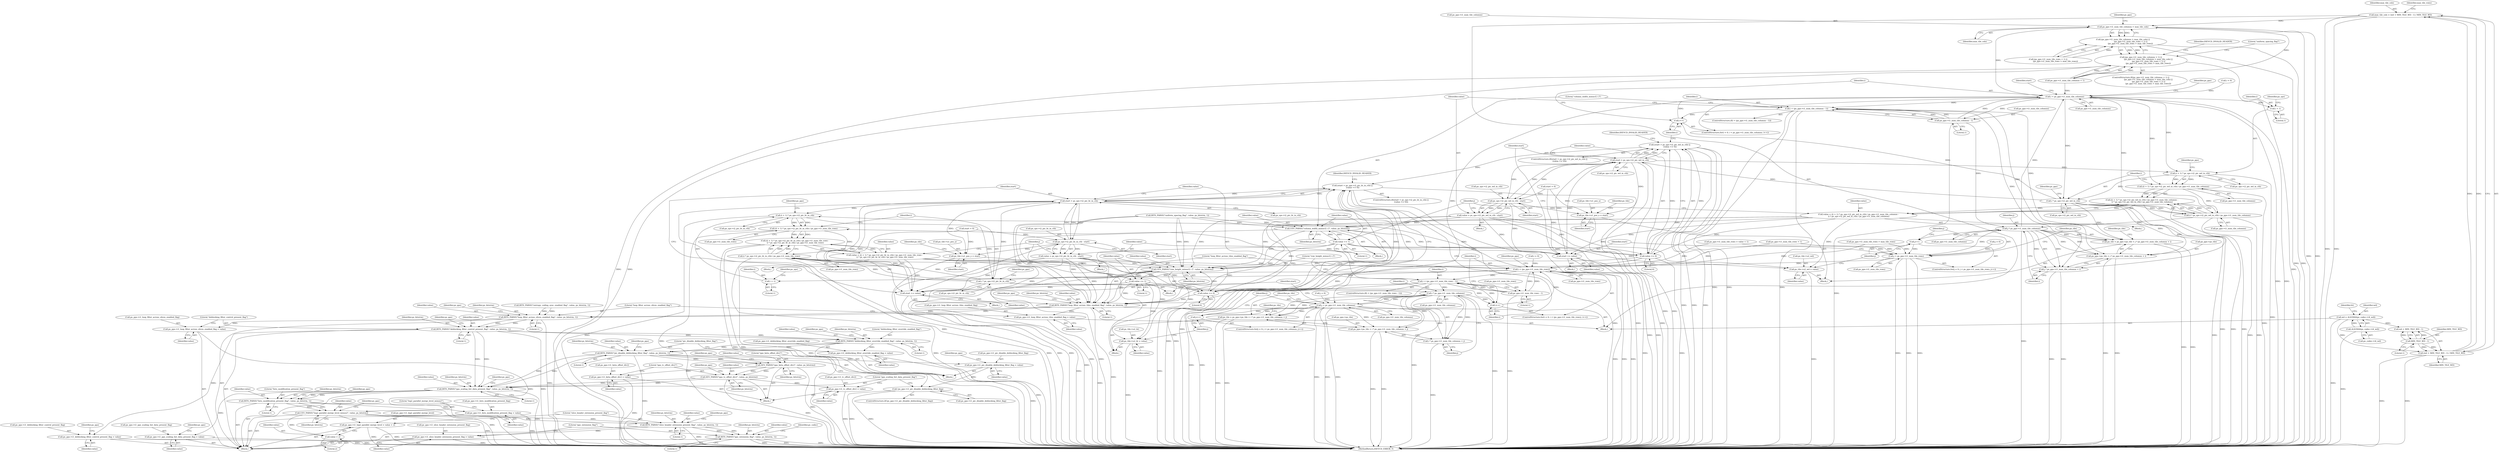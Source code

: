 digraph "0_Android_ebaa71da6362c497310377df509651974401d258@integer" {
"1000469" [label="(Call,max_tile_cols = (wd + MIN_TILE_WD - 1) / MIN_TILE_WD)"];
"1000471" [label="(Call,(wd + MIN_TILE_WD - 1) / MIN_TILE_WD)"];
"1000455" [label="(Call,wd = ALIGN64(ps_codec->i4_wd))"];
"1000457" [label="(Call,ALIGN64(ps_codec->i4_wd))"];
"1000474" [label="(Call,MIN_TILE_WD - 1)"];
"1000518" [label="(Call,ps_pps->i1_num_tile_columns > max_tile_cols)"];
"1000517" [label="(Call,(ps_pps->i1_num_tile_columns > max_tile_cols) ||\n                         (ps_pps->i1_num_tile_rows < 1) ||\n                        (ps_pps->i1_num_tile_rows > max_tile_rows))"];
"1000511" [label="(Call,(ps_pps->i1_num_tile_columns < 1) ||\n                        (ps_pps->i1_num_tile_columns > max_tile_cols) ||\n                         (ps_pps->i1_num_tile_rows < 1) ||\n                        (ps_pps->i1_num_tile_rows > max_tile_rows))"];
"1000557" [label="(Call,i < ps_pps->i1_num_tile_columns)"];
"1000573" [label="(Call,i < (ps_pps->i1_num_tile_columns - 1))"];
"1000562" [label="(Call,i++)"];
"1000634" [label="(Call,ps_tile = ps_pps->ps_tile + j * ps_pps->i1_num_tile_columns + i)"];
"1000636" [label="(Call,ps_pps->ps_tile + j * ps_pps->i1_num_tile_columns + i)"];
"1000640" [label="(Call,j * ps_pps->i1_num_tile_columns + i)"];
"1000575" [label="(Call,ps_pps->i1_num_tile_columns - 1)"];
"1000641" [label="(Call,j * ps_pps->i1_num_tile_columns)"];
"1000631" [label="(Call,j++)"];
"1000626" [label="(Call,j < ps_pps->i1_num_tile_rows)"];
"1000679" [label="(Call,i < (ps_pps->i1_num_tile_rows))"];
"1000695" [label="(Call,i < (ps_pps->i1_num_tile_rows - 1))"];
"1000684" [label="(Call,i++)"];
"1000763" [label="(Call,i * ps_pps->i1_num_tile_columns)"];
"1000748" [label="(Call,j < ps_pps->i1_num_tile_columns)"];
"1000753" [label="(Call,j++)"];
"1000756" [label="(Call,ps_tile = ps_pps->ps_tile + i * ps_pps->i1_num_tile_columns + j)"];
"1000758" [label="(Call,ps_pps->ps_tile + i * ps_pps->i1_num_tile_columns + j)"];
"1000762" [label="(Call,i * ps_pps->i1_num_tile_columns + j)"];
"1000697" [label="(Call,ps_pps->i1_num_tile_rows - 1)"];
"1000725" [label="(Call,(i + 1) * ps_sps->i2_pic_ht_in_ctb)"];
"1000724" [label="(Call,((i + 1) * ps_sps->i2_pic_ht_in_ctb) / ps_pps->i1_num_tile_rows)"];
"1000723" [label="(Call,((i + 1) * ps_sps->i2_pic_ht_in_ctb) / ps_pps->i1_num_tile_rows -\n (i * ps_sps->i2_pic_ht_in_ctb) / ps_pps->i1_num_tile_rows)"];
"1000721" [label="(Call,value = ((i + 1) * ps_sps->i2_pic_ht_in_ctb) / ps_pps->i1_num_tile_rows -\n (i * ps_sps->i2_pic_ht_in_ctb) / ps_pps->i1_num_tile_rows)"];
"1000703" [label="(Call,UEV_PARSE(\"row_height_minus1[ i ]\", value, ps_bitstrm))"];
"1000707" [label="(Call,value += 1)"];
"1000774" [label="(Call,ps_tile->u2_ht = value)"];
"1000779" [label="(Call,start += value)"];
"1000784" [label="(Call,start > ps_sps->i2_pic_ht_in_ctb)"];
"1000714" [label="(Call,ps_sps->i2_pic_ht_in_ctb - start)"];
"1000712" [label="(Call,value = ps_sps->i2_pic_ht_in_ctb - start)"];
"1000789" [label="(Call,value <= 0)"];
"1000783" [label="(Call,(start > ps_sps->i2_pic_ht_in_ctb) ||\n (value <= 0))"];
"1000794" [label="(Call,BITS_PARSE(\"loop_filter_across_tiles_enabled_flag\", value, ps_bitstrm, 1))"];
"1000799" [label="(Call,ps_pps->i1_loop_filter_across_tiles_enabled_flag = value)"];
"1000853" [label="(Call,BITS_PARSE(\"loop_filter_across_slices_enabled_flag\", value, ps_bitstrm, 1))"];
"1000858" [label="(Call,ps_pps->i1_loop_filter_across_slices_enabled_flag = value)"];
"1000863" [label="(Call,BITS_PARSE(\"deblocking_filter_control_present_flag\", value, ps_bitstrm, 1))"];
"1000868" [label="(Call,ps_pps->i1_deblocking_filter_control_present_flag = value)"];
"1000898" [label="(Call,BITS_PARSE(\"deblocking_filter_override_enabled_flag\", value, ps_bitstrm, 1))"];
"1000903" [label="(Call,ps_pps->i1_deblocking_filter_override_enabled_flag = value)"];
"1000908" [label="(Call,BITS_PARSE(\"pic_disable_deblocking_filter_flag\", value, ps_bitstrm, 1))"];
"1000913" [label="(Call,ps_pps->i1_pic_disable_deblocking_filter_flag = value)"];
"1000919" [label="(Call,!ps_pps->i1_pic_disable_deblocking_filter_flag)"];
"1000924" [label="(Call,SEV_PARSE(\"pps_beta_offset_div2\", value, ps_bitstrm))"];
"1000928" [label="(Call,ps_pps->i1_beta_offset_div2 = value)"];
"1000933" [label="(Call,SEV_PARSE(\"pps_tc_offset_div2\", value, ps_bitstrm))"];
"1000937" [label="(Call,ps_pps->i1_tc_offset_div2 = value)"];
"1000942" [label="(Call,BITS_PARSE(\"pps_scaling_list_data_present_flag\", value, ps_bitstrm, 1))"];
"1000947" [label="(Call,ps_pps->i1_pps_scaling_list_data_present_flag = value)"];
"1000966" [label="(Call,BITS_PARSE(\"lists_modification_present_flag\", value, ps_bitstrm, 1))"];
"1000971" [label="(Call,ps_pps->i1_lists_modification_present_flag = value)"];
"1000976" [label="(Call,UEV_PARSE(\"log2_parallel_merge_level_minus2\", value, ps_bitstrm))"];
"1000980" [label="(Call,ps_pps->i1_log2_parallel_merge_level = value + 2)"];
"1000984" [label="(Call,value + 2)"];
"1000987" [label="(Call,BITS_PARSE(\"slice_header_extension_present_flag\", value, ps_bitstrm, 1))"];
"1000992" [label="(Call,ps_pps->i1_slice_header_extension_present_flag = value)"];
"1000997" [label="(Call,BITS_PARSE(\"pps_extension_flag\", value, ps_bitstrm, 1))"];
"1000769" [label="(Call,ps_tile->u1_pos_y = start)"];
"1000735" [label="(Call,(i * ps_sps->i2_pic_ht_in_ctb) / ps_pps->i1_num_tile_rows)"];
"1000736" [label="(Call,i * ps_sps->i2_pic_ht_in_ctb)"];
"1000726" [label="(Call,i + 1)"];
"1000603" [label="(Call,(i + 1) * ps_sps->i2_pic_wd_in_ctb)"];
"1000602" [label="(Call,((i + 1) * ps_sps->i2_pic_wd_in_ctb) / ps_pps->i1_num_tile_columns)"];
"1000601" [label="(Call,((i + 1) * ps_sps->i2_pic_wd_in_ctb) / ps_pps->i1_num_tile_columns -\n (i * ps_sps->i2_pic_wd_in_ctb) / ps_pps->i1_num_tile_columns)"];
"1000599" [label="(Call,value = ((i + 1) * ps_sps->i2_pic_wd_in_ctb) / ps_pps->i1_num_tile_columns -\n (i * ps_sps->i2_pic_wd_in_ctb) / ps_pps->i1_num_tile_columns)"];
"1000581" [label="(Call,UEV_PARSE(\"column_width_minus1[ i ]\", value, ps_bitstrm))"];
"1000585" [label="(Call,value += 1)"];
"1000652" [label="(Call,ps_tile->u2_wd = value)"];
"1000657" [label="(Call,start += value)"];
"1000662" [label="(Call,start > ps_sps->i2_pic_wd_in_ctb)"];
"1000592" [label="(Call,ps_sps->i2_pic_wd_in_ctb - start)"];
"1000590" [label="(Call,value = ps_sps->i2_pic_wd_in_ctb - start)"];
"1000667" [label="(Call,value <= 0)"];
"1000661" [label="(Call,(start > ps_sps->i2_pic_wd_in_ctb) ||\n (value <= 0))"];
"1000647" [label="(Call,ps_tile->u1_pos_x = start)"];
"1000613" [label="(Call,(i * ps_sps->i2_pic_wd_in_ctb) / ps_pps->i1_num_tile_columns)"];
"1000614" [label="(Call,i * ps_sps->i2_pic_wd_in_ctb)"];
"1000604" [label="(Call,i + 1)"];
"1000679" [label="(Call,i < (ps_pps->i1_num_tile_rows))"];
"1000576" [label="(Call,ps_pps->i1_num_tile_columns)"];
"1000784" [label="(Call,start > ps_sps->i2_pic_ht_in_ctb)"];
"1000868" [label="(Call,ps_pps->i1_deblocking_filter_control_present_flag = value)"];
"1000652" [label="(Call,ps_tile->u2_wd = value)"];
"1000660" [label="(ControlStructure,if((start > ps_sps->i2_pic_wd_in_ctb) ||\n (value <= 0)))"];
"1000706" [label="(Identifier,ps_bitstrm)"];
"1000898" [label="(Call,BITS_PARSE(\"deblocking_filter_override_enabled_flag\", value, ps_bitstrm, 1))"];
"1000786" [label="(Call,ps_sps->i2_pic_ht_in_ctb)"];
"1000927" [label="(Identifier,ps_bitstrm)"];
"1000598" [label="(Block,)"];
"1000604" [label="(Call,i + 1)"];
"1000614" [label="(Call,i * ps_sps->i2_pic_wd_in_ctb)"];
"1000946" [label="(Literal,1)"];
"1000727" [label="(Identifier,i)"];
"1000746" [label="(Identifier,j)"];
"1000673" [label="(Identifier,start)"];
"1000991" [label="(Literal,1)"];
"1000640" [label="(Call,j * ps_pps->i1_num_tile_columns + i)"];
"1000569" [label="(Identifier,ps_pps)"];
"1000912" [label="(Literal,1)"];
"1000764" [label="(Identifier,i)"];
"1000714" [label="(Call,ps_sps->i2_pic_ht_in_ctb - start)"];
"1000994" [label="(Identifier,ps_pps)"];
"1000860" [label="(Identifier,ps_pps)"];
"1000668" [label="(Identifier,value)"];
"1000756" [label="(Call,ps_tile = ps_pps->ps_tile + i * ps_pps->i1_num_tile_columns + j)"];
"1000984" [label="(Call,value + 2)"];
"1000708" [label="(Identifier,value)"];
"1000980" [label="(Call,ps_pps->i1_log2_parallel_merge_level = value + 2)"];
"1000599" [label="(Call,value = ((i + 1) * ps_sps->i2_pic_wd_in_ctb) / ps_pps->i1_num_tile_columns -\n (i * ps_sps->i2_pic_wd_in_ctb) / ps_pps->i1_num_tile_columns)"];
"1000662" [label="(Call,start > ps_sps->i2_pic_wd_in_ctb)"];
"1000769" [label="(Call,ps_tile->u1_pos_y = start)"];
"1000869" [label="(Call,ps_pps->i1_deblocking_filter_control_present_flag)"];
"1000801" [label="(Identifier,ps_pps)"];
"1000757" [label="(Identifier,ps_tile)"];
"1000712" [label="(Call,value = ps_sps->i2_pic_ht_in_ctb - start)"];
"1000854" [label="(Literal,\"loop_filter_across_slices_enabled_flag\")"];
"1000702" [label="(Block,)"];
"1000456" [label="(Identifier,wd)"];
"1000797" [label="(Identifier,ps_bitstrm)"];
"1000909" [label="(Literal,\"pic_disable_deblocking_filter_flag\")"];
"1000900" [label="(Identifier,value)"];
"1000941" [label="(Identifier,value)"];
"1000736" [label="(Call,i * ps_sps->i2_pic_ht_in_ctb)"];
"1000990" [label="(Identifier,ps_bitstrm)"];
"1000856" [label="(Identifier,ps_bitstrm)"];
"1000512" [label="(Call,ps_pps->i1_num_tile_columns < 1)"];
"1000782" [label="(ControlStructure,if((start > ps_sps->i2_pic_ht_in_ctb) ||\n (value <= 0)))"];
"1000934" [label="(Literal,\"pps_tc_offset_div2\")"];
"1000657" [label="(Call,start += value)"];
"1000659" [label="(Identifier,value)"];
"1000517" [label="(Call,(ps_pps->i1_num_tile_columns > max_tile_cols) ||\n                         (ps_pps->i1_num_tile_rows < 1) ||\n                        (ps_pps->i1_num_tile_rows > max_tile_rows))"];
"1000694" [label="(ControlStructure,if(i < (ps_pps->i1_num_tile_rows - 1)))"];
"1000581" [label="(Call,UEV_PARSE(\"column_width_minus1[ i ]\", value, ps_bitstrm))"];
"1000651" [label="(Identifier,start)"];
"1000753" [label="(Call,j++)"];
"1000574" [label="(Identifier,i)"];
"1000989" [label="(Identifier,value)"];
"1000458" [label="(Call,ps_codec->i4_wd)"];
"1000800" [label="(Call,ps_pps->i1_loop_filter_across_tiles_enabled_flag)"];
"1000718" [label="(Identifier,start)"];
"1000453" [label="(Block,)"];
"1000661" [label="(Call,(start > ps_sps->i2_pic_wd_in_ctb) ||\n (value <= 0))"];
"1000933" [label="(Call,SEV_PARSE(\"pps_tc_offset_div2\", value, ps_bitstrm))"];
"1000628" [label="(Call,ps_pps->i1_num_tile_rows)"];
"1000790" [label="(Identifier,value)"];
"1000704" [label="(Literal,\"row_height_minus1[ i ]\")"];
"1000664" [label="(Call,ps_sps->i2_pic_wd_in_ctb)"];
"1000741" [label="(Call,ps_pps->i1_num_tile_rows)"];
"1000853" [label="(Call,BITS_PARSE(\"loop_filter_across_slices_enabled_flag\", value, ps_bitstrm, 1))"];
"1000701" [label="(Literal,1)"];
"1000867" [label="(Literal,1)"];
"1000935" [label="(Identifier,value)"];
"1000951" [label="(Identifier,value)"];
"1000759" [label="(Call,ps_pps->ps_tile)"];
"1000942" [label="(Call,BITS_PARSE(\"pps_scaling_list_data_present_flag\", value, ps_bitstrm, 1))"];
"1000968" [label="(Identifier,value)"];
"1000715" [label="(Call,ps_sps->i2_pic_ht_in_ctb)"];
"1000602" [label="(Call,((i + 1) * ps_sps->i2_pic_wd_in_ctb) / ps_pps->i1_num_tile_columns)"];
"1000986" [label="(Literal,2)"];
"1000654" [label="(Identifier,ps_tile)"];
"1000789" [label="(Call,value <= 0)"];
"1000596" [label="(Identifier,start)"];
"1000554" [label="(Call,i = 0)"];
"1000503" [label="(Call,ps_pps->i1_num_tile_rows = value + 1)"];
"1000582" [label="(Literal,\"column_width_minus1[ i ]\")"];
"1000470" [label="(Identifier,max_tile_cols)"];
"1000472" [label="(Call,wd + MIN_TILE_WD - 1)"];
"1000872" [label="(Identifier,value)"];
"1000455" [label="(Call,wd = ALIGN64(ps_codec->i4_wd))"];
"1000563" [label="(Identifier,i)"];
"1000870" [label="(Identifier,ps_pps)"];
"1000864" [label="(Literal,\"deblocking_filter_control_present_flag\")"];
"1000697" [label="(Call,ps_pps->i1_num_tile_rows - 1)"];
"1000559" [label="(Call,ps_pps->i1_num_tile_columns)"];
"1000859" [label="(Call,ps_pps->i1_loop_filter_across_slices_enabled_flag)"];
"1000937" [label="(Call,ps_pps->i1_tc_offset_div2 = value)"];
"1000633" [label="(Block,)"];
"1000579" [label="(Literal,1)"];
"1000938" [label="(Call,ps_pps->i1_tc_offset_div2)"];
"1000773" [label="(Identifier,start)"];
"1000671" [label="(Identifier,IHEVCD_INVALID_HEADER)"];
"1000658" [label="(Identifier,start)"];
"1000526" [label="(Identifier,ps_pps)"];
"1000624" [label="(Identifier,j)"];
"1000954" [label="(Identifier,ps_pps)"];
"1000780" [label="(Identifier,start)"];
"1000680" [label="(Identifier,i)"];
"1000745" [label="(Call,j = 0)"];
"1000920" [label="(Call,ps_pps->i1_pic_disable_deblocking_filter_flag)"];
"1000592" [label="(Call,ps_sps->i2_pic_wd_in_ctb - start)"];
"1000947" [label="(Call,ps_pps->i1_pps_scaling_list_data_present_flag = value)"];
"1000685" [label="(Identifier,i)"];
"1000646" [label="(Identifier,i)"];
"1000750" [label="(Call,ps_pps->i1_num_tile_columns)"];
"1000754" [label="(Identifier,j)"];
"1000476" [label="(Literal,1)"];
"1000775" [label="(Call,ps_tile->u2_ht)"];
"1000875" [label="(Identifier,ps_pps)"];
"1000457" [label="(Call,ALIGN64(ps_codec->i4_wd))"];
"1000915" [label="(Identifier,ps_pps)"];
"1000939" [label="(Identifier,ps_pps)"];
"1000675" [label="(ControlStructure,for(i = 0; i < (ps_pps->i1_num_tile_rows); i++))"];
"1000480" [label="(Identifier,max_tile_rows)"];
"1000537" [label="(Literal,\"uniform_spacing_flag\")"];
"1000536" [label="(Call,BITS_PARSE(\"uniform_spacing_flag\", value, ps_bitstrm, 1))"];
"1000557" [label="(Call,i < ps_pps->i1_num_tile_columns)"];
"1000778" [label="(Identifier,value)"];
"1000793" [label="(Identifier,IHEVCD_INVALID_HEADER)"];
"1000580" [label="(Block,)"];
"1000795" [label="(Literal,\"loop_filter_across_tiles_enabled_flag\")"];
"1000535" [label="(Identifier,IHEVCD_INVALID_HEADER)"];
"1000904" [label="(Call,ps_pps->i1_deblocking_filter_override_enabled_flag)"];
"1000626" [label="(Call,j < ps_pps->i1_num_tile_rows)"];
"1000477" [label="(Identifier,MIN_TILE_WD)"];
"1000776" [label="(Identifier,ps_tile)"];
"1000798" [label="(Literal,1)"];
"1000865" [label="(Identifier,value)"];
"1000711" [label="(Block,)"];
"1000979" [label="(Identifier,ps_bitstrm)"];
"1000720" [label="(Block,)"];
"1000518" [label="(Call,ps_pps->i1_num_tile_columns > max_tile_cols)"];
"1000632" [label="(Identifier,j)"];
"1000977" [label="(Literal,\"log2_parallel_merge_level_minus2\")"];
"1000982" [label="(Identifier,ps_pps)"];
"1000724" [label="(Call,((i + 1) * ps_sps->i2_pic_ht_in_ctb) / ps_pps->i1_num_tile_rows)"];
"1000110" [label="(Block,)"];
"1000584" [label="(Identifier,ps_bitstrm)"];
"1000992" [label="(Call,ps_pps->i1_slice_header_extension_present_flag = value)"];
"1000591" [label="(Identifier,value)"];
"1000634" [label="(Call,ps_tile = ps_pps->ps_tile + j * ps_pps->i1_num_tile_columns + i)"];
"1001000" [label="(Identifier,ps_bitstrm)"];
"1000972" [label="(Call,ps_pps->i1_lists_modification_present_flag)"];
"1000905" [label="(Identifier,ps_pps)"];
"1000926" [label="(Identifier,value)"];
"1000768" [label="(Identifier,j)"];
"1000573" [label="(Call,i < (ps_pps->i1_num_tile_columns - 1))"];
"1000590" [label="(Call,value = ps_sps->i2_pic_wd_in_ctb - start)"];
"1000469" [label="(Call,max_tile_cols = (wd + MIN_TILE_WD - 1) / MIN_TILE_WD)"];
"1000998" [label="(Literal,\"pps_extension_flag\")"];
"1000929" [label="(Call,ps_pps->i1_beta_offset_div2)"];
"1000562" [label="(Call,i++)"];
"1000575" [label="(Call,ps_pps->i1_num_tile_columns - 1)"];
"1000723" [label="(Call,((i + 1) * ps_sps->i2_pic_ht_in_ctb) / ps_pps->i1_num_tile_rows -\n (i * ps_sps->i2_pic_ht_in_ctb) / ps_pps->i1_num_tile_rows)"];
"1000908" [label="(Call,BITS_PARSE(\"pic_disable_deblocking_filter_flag\", value, ps_bitstrm, 1))"];
"1000928" [label="(Call,ps_pps->i1_beta_offset_div2 = value)"];
"1000758" [label="(Call,ps_pps->ps_tile + i * ps_pps->i1_num_tile_columns + j)"];
"1000686" [label="(Block,)"];
"1000564" [label="(Block,)"];
"1000524" [label="(Call,ps_pps->i1_num_tile_rows < 1)"];
"1000999" [label="(Identifier,value)"];
"1000796" [label="(Identifier,value)"];
"1000966" [label="(Call,BITS_PARSE(\"lists_modification_present_flag\", value, ps_bitstrm, 1))"];
"1000975" [label="(Identifier,value)"];
"1000730" [label="(Identifier,ps_sps)"];
"1000615" [label="(Identifier,i)"];
"1000608" [label="(Identifier,ps_sps)"];
"1000684" [label="(Call,i++)"];
"1000967" [label="(Literal,\"lists_modification_present_flag\")"];
"1000641" [label="(Call,j * ps_pps->i1_num_tile_columns)"];
"1000914" [label="(Call,ps_pps->i1_pic_disable_deblocking_filter_flag)"];
"1000763" [label="(Call,i * ps_pps->i1_num_tile_columns)"];
"1000943" [label="(Literal,\"pps_scaling_list_data_present_flag\")"];
"1000672" [label="(Call,start = 0)"];
"1000919" [label="(Call,!ps_pps->i1_pic_disable_deblocking_filter_flag)"];
"1000603" [label="(Call,(i + 1) * ps_sps->i2_pic_wd_in_ctb)"];
"1000907" [label="(Identifier,value)"];
"1000601" [label="(Call,((i + 1) * ps_sps->i2_pic_wd_in_ctb) / ps_pps->i1_num_tile_columns -\n (i * ps_sps->i2_pic_wd_in_ctb) / ps_pps->i1_num_tile_columns)"];
"1000858" [label="(Call,ps_pps->i1_loop_filter_across_slices_enabled_flag = value)"];
"1000572" [label="(ControlStructure,if(i < (ps_pps->i1_num_tile_columns - 1)))"];
"1001001" [label="(Literal,1)"];
"1000901" [label="(Identifier,ps_bitstrm)"];
"1000737" [label="(Identifier,i)"];
"1000735" [label="(Call,(i * ps_sps->i2_pic_ht_in_ctb) / ps_pps->i1_num_tile_rows)"];
"1000917" [label="(Identifier,value)"];
"1000924" [label="(Call,SEV_PARSE(\"pps_beta_offset_div2\", value, ps_bitstrm))"];
"1000622" [label="(ControlStructure,for(j = 0; j < ps_pps->i1_num_tile_rows; j++))"];
"1000637" [label="(Call,ps_pps->ps_tile)"];
"1000997" [label="(Call,BITS_PARSE(\"pps_extension_flag\", value, ps_bitstrm, 1))"];
"1000855" [label="(Identifier,value)"];
"1000522" [label="(Identifier,max_tile_cols)"];
"1000902" [label="(Literal,1)"];
"1000921" [label="(Identifier,ps_pps)"];
"1000944" [label="(Identifier,value)"];
"1000738" [label="(Call,ps_sps->i2_pic_ht_in_ctb)"];
"1000669" [label="(Literal,0)"];
"1000945" [label="(Identifier,ps_bitstrm)"];
"1000862" [label="(Identifier,value)"];
"1000631" [label="(Call,j++)"];
"1000511" [label="(Call,(ps_pps->i1_num_tile_columns < 1) ||\n                        (ps_pps->i1_num_tile_columns > max_tile_cols) ||\n                         (ps_pps->i1_num_tile_rows < 1) ||\n                        (ps_pps->i1_num_tile_rows > max_tile_rows))"];
"1000897" [label="(Block,)"];
"1000903" [label="(Call,ps_pps->i1_deblocking_filter_override_enabled_flag = value)"];
"1000606" [label="(Literal,1)"];
"1000642" [label="(Identifier,j)"];
"1000765" [label="(Call,ps_pps->i1_num_tile_columns)"];
"1000474" [label="(Call,MIN_TILE_WD - 1)"];
"1000725" [label="(Call,(i + 1) * ps_sps->i2_pic_ht_in_ctb)"];
"1000857" [label="(Literal,1)"];
"1000463" [label="(Identifier,ht)"];
"1000519" [label="(Call,ps_pps->i1_num_tile_columns)"];
"1000932" [label="(Identifier,value)"];
"1000985" [label="(Identifier,value)"];
"1000770" [label="(Call,ps_tile->u1_pos_y)"];
"1000707" [label="(Call,value += 1)"];
"1000913" [label="(Call,ps_pps->i1_pic_disable_deblocking_filter_flag = value)"];
"1000616" [label="(Call,ps_sps->i2_pic_wd_in_ctb)"];
"1000585" [label="(Call,value += 1)"];
"1000799" [label="(Call,ps_pps->i1_loop_filter_across_tiles_enabled_flag = value)"];
"1000695" [label="(Call,i < (ps_pps->i1_num_tile_rows - 1))"];
"1000969" [label="(Identifier,ps_bitstrm)"];
"1000709" [label="(Literal,1)"];
"1000648" [label="(Call,ps_tile->u1_pos_x)"];
"1000605" [label="(Identifier,i)"];
"1000978" [label="(Identifier,value)"];
"1000636" [label="(Call,ps_pps->ps_tile + j * ps_pps->i1_num_tile_columns + i)"];
"1000523" [label="(Call,(ps_pps->i1_num_tile_rows < 1) ||\n                        (ps_pps->i1_num_tile_rows > max_tile_rows))"];
"1000744" [label="(ControlStructure,for(j = 0; j < ps_pps->i1_num_tile_columns; j++))"];
"1000755" [label="(Block,)"];
"1000925" [label="(Literal,\"pps_beta_offset_div2\")"];
"1000729" [label="(Call,ps_sps->i2_pic_ht_in_ctb)"];
"1000948" [label="(Call,ps_pps->i1_pps_scaling_list_data_present_flag)"];
"1000703" [label="(Call,UEV_PARSE(\"row_height_minus1[ i ]\", value, ps_bitstrm))"];
"1000981" [label="(Call,ps_pps->i1_log2_parallel_merge_level)"];
"1000749" [label="(Identifier,j)"];
"1000988" [label="(Literal,\"slice_header_extension_present_flag\")"];
"1001009" [label="(MethodReturn,IHEVCD_ERROR_T)"];
"1000936" [label="(Identifier,ps_bitstrm)"];
"1000698" [label="(Call,ps_pps->i1_num_tile_rows)"];
"1000970" [label="(Literal,1)"];
"1000722" [label="(Identifier,value)"];
"1000733" [label="(Identifier,ps_pps)"];
"1000762" [label="(Call,i * ps_pps->i1_num_tile_columns + j)"];
"1000721" [label="(Call,value = ((i + 1) * ps_sps->i2_pic_ht_in_ctb) / ps_pps->i1_num_tile_rows -\n (i * ps_sps->i2_pic_ht_in_ctb) / ps_pps->i1_num_tile_rows)"];
"1000794" [label="(Call,BITS_PARSE(\"loop_filter_across_tiles_enabled_flag\", value, ps_bitstrm, 1))"];
"1000586" [label="(Identifier,value)"];
"1000783" [label="(Call,(start > ps_sps->i2_pic_ht_in_ctb) ||\n (value <= 0))"];
"1000728" [label="(Literal,1)"];
"1000510" [label="(ControlStructure,if((ps_pps->i1_num_tile_columns < 1) ||\n                        (ps_pps->i1_num_tile_columns > max_tile_cols) ||\n                         (ps_pps->i1_num_tile_rows < 1) ||\n                        (ps_pps->i1_num_tile_rows > max_tile_rows)))"];
"1000589" [label="(Block,)"];
"1000558" [label="(Identifier,i)"];
"1000705" [label="(Identifier,value)"];
"1000610" [label="(Call,ps_pps->i1_num_tile_columns)"];
"1000803" [label="(Identifier,value)"];
"1000771" [label="(Identifier,ps_tile)"];
"1000667" [label="(Call,value <= 0)"];
"1000971" [label="(Call,ps_pps->i1_lists_modification_present_flag = value)"];
"1000691" [label="(Identifier,ps_pps)"];
"1000434" [label="(Call,BITS_PARSE(\"entropy_coding_sync_enabled_flag\", value, ps_bitstrm, 1))"];
"1000996" [label="(Identifier,value)"];
"1000781" [label="(Identifier,value)"];
"1000553" [label="(ControlStructure,for(i = 0; i < ps_pps->i1_num_tile_columns; i++))"];
"1000550" [label="(Call,start = 0)"];
"1000973" [label="(Identifier,ps_pps)"];
"1000643" [label="(Call,ps_pps->i1_num_tile_columns)"];
"1000987" [label="(Call,BITS_PARSE(\"slice_header_extension_present_flag\", value, ps_bitstrm, 1))"];
"1000529" [label="(Call,ps_pps->i1_num_tile_rows > max_tile_rows)"];
"1000649" [label="(Identifier,ps_tile)"];
"1000976" [label="(Call,UEV_PARSE(\"log2_parallel_merge_level_minus2\", value, ps_bitstrm))"];
"1000611" [label="(Identifier,ps_pps)"];
"1000627" [label="(Identifier,j)"];
"1000742" [label="(Identifier,ps_pps)"];
"1000587" [label="(Literal,1)"];
"1000663" [label="(Identifier,start)"];
"1000619" [label="(Call,ps_pps->i1_num_tile_columns)"];
"1000748" [label="(Call,j < ps_pps->i1_num_tile_columns)"];
"1000656" [label="(Identifier,value)"];
"1000681" [label="(Call,ps_pps->i1_num_tile_rows)"];
"1000600" [label="(Identifier,value)"];
"1000653" [label="(Call,ps_tile->u2_wd)"];
"1000866" [label="(Identifier,ps_bitstrm)"];
"1000635" [label="(Identifier,ps_tile)"];
"1000899" [label="(Literal,\"deblocking_filter_override_enabled_flag\")"];
"1000911" [label="(Identifier,ps_bitstrm)"];
"1000774" [label="(Call,ps_tile->u2_ht = value)"];
"1000613" [label="(Call,(i * ps_sps->i2_pic_wd_in_ctb) / ps_pps->i1_num_tile_columns)"];
"1000993" [label="(Call,ps_pps->i1_slice_header_extension_present_flag)"];
"1000623" [label="(Call,j = 0)"];
"1000732" [label="(Call,ps_pps->i1_num_tile_rows)"];
"1001004" [label="(Identifier,ps_codec)"];
"1000471" [label="(Call,(wd + MIN_TILE_WD - 1) / MIN_TILE_WD)"];
"1000918" [label="(ControlStructure,if(!ps_pps->i1_pic_disable_deblocking_filter_flag))"];
"1000930" [label="(Identifier,ps_pps)"];
"1000949" [label="(Identifier,ps_pps)"];
"1000607" [label="(Call,ps_sps->i2_pic_wd_in_ctb)"];
"1000726" [label="(Call,i + 1)"];
"1000696" [label="(Identifier,i)"];
"1000779" [label="(Call,start += value)"];
"1000475" [label="(Identifier,MIN_TILE_WD)"];
"1000713" [label="(Identifier,value)"];
"1000923" [label="(Block,)"];
"1000791" [label="(Literal,0)"];
"1000583" [label="(Identifier,value)"];
"1000647" [label="(Call,ps_tile->u1_pos_x = start)"];
"1000593" [label="(Call,ps_sps->i2_pic_wd_in_ctb)"];
"1000910" [label="(Identifier,value)"];
"1000620" [label="(Identifier,ps_pps)"];
"1000863" [label="(Call,BITS_PARSE(\"deblocking_filter_control_present_flag\", value, ps_bitstrm, 1))"];
"1000785" [label="(Identifier,start)"];
"1000676" [label="(Call,i = 0)"];
"1000469" -> "1000453"  [label="AST: "];
"1000469" -> "1000471"  [label="CFG: "];
"1000470" -> "1000469"  [label="AST: "];
"1000471" -> "1000469"  [label="AST: "];
"1000480" -> "1000469"  [label="CFG: "];
"1000469" -> "1001009"  [label="DDG: "];
"1000469" -> "1001009"  [label="DDG: "];
"1000471" -> "1000469"  [label="DDG: "];
"1000471" -> "1000469"  [label="DDG: "];
"1000469" -> "1000518"  [label="DDG: "];
"1000471" -> "1000477"  [label="CFG: "];
"1000472" -> "1000471"  [label="AST: "];
"1000477" -> "1000471"  [label="AST: "];
"1000471" -> "1001009"  [label="DDG: "];
"1000471" -> "1001009"  [label="DDG: "];
"1000455" -> "1000471"  [label="DDG: "];
"1000474" -> "1000471"  [label="DDG: "];
"1000474" -> "1000471"  [label="DDG: "];
"1000455" -> "1000453"  [label="AST: "];
"1000455" -> "1000457"  [label="CFG: "];
"1000456" -> "1000455"  [label="AST: "];
"1000457" -> "1000455"  [label="AST: "];
"1000463" -> "1000455"  [label="CFG: "];
"1000455" -> "1001009"  [label="DDG: "];
"1000457" -> "1000455"  [label="DDG: "];
"1000455" -> "1000472"  [label="DDG: "];
"1000457" -> "1000458"  [label="CFG: "];
"1000458" -> "1000457"  [label="AST: "];
"1000457" -> "1001009"  [label="DDG: "];
"1000474" -> "1000472"  [label="AST: "];
"1000474" -> "1000476"  [label="CFG: "];
"1000475" -> "1000474"  [label="AST: "];
"1000476" -> "1000474"  [label="AST: "];
"1000472" -> "1000474"  [label="CFG: "];
"1000474" -> "1000472"  [label="DDG: "];
"1000474" -> "1000472"  [label="DDG: "];
"1000518" -> "1000517"  [label="AST: "];
"1000518" -> "1000522"  [label="CFG: "];
"1000519" -> "1000518"  [label="AST: "];
"1000522" -> "1000518"  [label="AST: "];
"1000526" -> "1000518"  [label="CFG: "];
"1000517" -> "1000518"  [label="CFG: "];
"1000518" -> "1001009"  [label="DDG: "];
"1000518" -> "1001009"  [label="DDG: "];
"1000518" -> "1000517"  [label="DDG: "];
"1000518" -> "1000517"  [label="DDG: "];
"1000512" -> "1000518"  [label="DDG: "];
"1000518" -> "1000557"  [label="DDG: "];
"1000517" -> "1000511"  [label="AST: "];
"1000517" -> "1000523"  [label="CFG: "];
"1000523" -> "1000517"  [label="AST: "];
"1000511" -> "1000517"  [label="CFG: "];
"1000517" -> "1001009"  [label="DDG: "];
"1000517" -> "1001009"  [label="DDG: "];
"1000517" -> "1000511"  [label="DDG: "];
"1000517" -> "1000511"  [label="DDG: "];
"1000523" -> "1000517"  [label="DDG: "];
"1000523" -> "1000517"  [label="DDG: "];
"1000511" -> "1000510"  [label="AST: "];
"1000511" -> "1000512"  [label="CFG: "];
"1000512" -> "1000511"  [label="AST: "];
"1000535" -> "1000511"  [label="CFG: "];
"1000537" -> "1000511"  [label="CFG: "];
"1000511" -> "1001009"  [label="DDG: "];
"1000511" -> "1001009"  [label="DDG: "];
"1000511" -> "1001009"  [label="DDG: "];
"1000512" -> "1000511"  [label="DDG: "];
"1000512" -> "1000511"  [label="DDG: "];
"1000557" -> "1000553"  [label="AST: "];
"1000557" -> "1000559"  [label="CFG: "];
"1000558" -> "1000557"  [label="AST: "];
"1000559" -> "1000557"  [label="AST: "];
"1000569" -> "1000557"  [label="CFG: "];
"1000673" -> "1000557"  [label="CFG: "];
"1000557" -> "1001009"  [label="DDG: "];
"1000557" -> "1001009"  [label="DDG: "];
"1000562" -> "1000557"  [label="DDG: "];
"1000554" -> "1000557"  [label="DDG: "];
"1000641" -> "1000557"  [label="DDG: "];
"1000512" -> "1000557"  [label="DDG: "];
"1000613" -> "1000557"  [label="DDG: "];
"1000575" -> "1000557"  [label="DDG: "];
"1000557" -> "1000573"  [label="DDG: "];
"1000557" -> "1000575"  [label="DDG: "];
"1000557" -> "1000603"  [label="DDG: "];
"1000557" -> "1000604"  [label="DDG: "];
"1000557" -> "1000602"  [label="DDG: "];
"1000557" -> "1000614"  [label="DDG: "];
"1000557" -> "1000748"  [label="DDG: "];
"1000573" -> "1000572"  [label="AST: "];
"1000573" -> "1000575"  [label="CFG: "];
"1000574" -> "1000573"  [label="AST: "];
"1000575" -> "1000573"  [label="AST: "];
"1000582" -> "1000573"  [label="CFG: "];
"1000591" -> "1000573"  [label="CFG: "];
"1000573" -> "1001009"  [label="DDG: "];
"1000573" -> "1001009"  [label="DDG: "];
"1000573" -> "1001009"  [label="DDG: "];
"1000573" -> "1000562"  [label="DDG: "];
"1000575" -> "1000573"  [label="DDG: "];
"1000575" -> "1000573"  [label="DDG: "];
"1000573" -> "1000634"  [label="DDG: "];
"1000573" -> "1000636"  [label="DDG: "];
"1000573" -> "1000640"  [label="DDG: "];
"1000562" -> "1000553"  [label="AST: "];
"1000562" -> "1000563"  [label="CFG: "];
"1000563" -> "1000562"  [label="AST: "];
"1000558" -> "1000562"  [label="CFG: "];
"1000614" -> "1000562"  [label="DDG: "];
"1000634" -> "1000633"  [label="AST: "];
"1000634" -> "1000636"  [label="CFG: "];
"1000635" -> "1000634"  [label="AST: "];
"1000636" -> "1000634"  [label="AST: "];
"1000649" -> "1000634"  [label="CFG: "];
"1000634" -> "1001009"  [label="DDG: "];
"1000634" -> "1001009"  [label="DDG: "];
"1000641" -> "1000634"  [label="DDG: "];
"1000641" -> "1000634"  [label="DDG: "];
"1000614" -> "1000634"  [label="DDG: "];
"1000636" -> "1000640"  [label="CFG: "];
"1000637" -> "1000636"  [label="AST: "];
"1000640" -> "1000636"  [label="AST: "];
"1000636" -> "1001009"  [label="DDG: "];
"1000636" -> "1001009"  [label="DDG: "];
"1000641" -> "1000636"  [label="DDG: "];
"1000641" -> "1000636"  [label="DDG: "];
"1000614" -> "1000636"  [label="DDG: "];
"1000640" -> "1000646"  [label="CFG: "];
"1000641" -> "1000640"  [label="AST: "];
"1000646" -> "1000640"  [label="AST: "];
"1000640" -> "1001009"  [label="DDG: "];
"1000640" -> "1001009"  [label="DDG: "];
"1000641" -> "1000640"  [label="DDG: "];
"1000641" -> "1000640"  [label="DDG: "];
"1000614" -> "1000640"  [label="DDG: "];
"1000575" -> "1000579"  [label="CFG: "];
"1000576" -> "1000575"  [label="AST: "];
"1000579" -> "1000575"  [label="AST: "];
"1000575" -> "1001009"  [label="DDG: "];
"1000575" -> "1000641"  [label="DDG: "];
"1000641" -> "1000643"  [label="CFG: "];
"1000642" -> "1000641"  [label="AST: "];
"1000643" -> "1000641"  [label="AST: "];
"1000646" -> "1000641"  [label="CFG: "];
"1000641" -> "1001009"  [label="DDG: "];
"1000641" -> "1000631"  [label="DDG: "];
"1000626" -> "1000641"  [label="DDG: "];
"1000613" -> "1000641"  [label="DDG: "];
"1000631" -> "1000622"  [label="AST: "];
"1000631" -> "1000632"  [label="CFG: "];
"1000632" -> "1000631"  [label="AST: "];
"1000627" -> "1000631"  [label="CFG: "];
"1000631" -> "1000626"  [label="DDG: "];
"1000626" -> "1000622"  [label="AST: "];
"1000626" -> "1000628"  [label="CFG: "];
"1000627" -> "1000626"  [label="AST: "];
"1000628" -> "1000626"  [label="AST: "];
"1000635" -> "1000626"  [label="CFG: "];
"1000658" -> "1000626"  [label="CFG: "];
"1000626" -> "1001009"  [label="DDG: "];
"1000626" -> "1001009"  [label="DDG: "];
"1000626" -> "1001009"  [label="DDG: "];
"1000623" -> "1000626"  [label="DDG: "];
"1000524" -> "1000626"  [label="DDG: "];
"1000529" -> "1000626"  [label="DDG: "];
"1000503" -> "1000626"  [label="DDG: "];
"1000626" -> "1000679"  [label="DDG: "];
"1000679" -> "1000675"  [label="AST: "];
"1000679" -> "1000681"  [label="CFG: "];
"1000680" -> "1000679"  [label="AST: "];
"1000681" -> "1000679"  [label="AST: "];
"1000691" -> "1000679"  [label="CFG: "];
"1000795" -> "1000679"  [label="CFG: "];
"1000679" -> "1001009"  [label="DDG: "];
"1000679" -> "1001009"  [label="DDG: "];
"1000679" -> "1001009"  [label="DDG: "];
"1000676" -> "1000679"  [label="DDG: "];
"1000684" -> "1000679"  [label="DDG: "];
"1000524" -> "1000679"  [label="DDG: "];
"1000529" -> "1000679"  [label="DDG: "];
"1000735" -> "1000679"  [label="DDG: "];
"1000503" -> "1000679"  [label="DDG: "];
"1000697" -> "1000679"  [label="DDG: "];
"1000679" -> "1000695"  [label="DDG: "];
"1000679" -> "1000697"  [label="DDG: "];
"1000679" -> "1000725"  [label="DDG: "];
"1000679" -> "1000726"  [label="DDG: "];
"1000679" -> "1000724"  [label="DDG: "];
"1000679" -> "1000736"  [label="DDG: "];
"1000695" -> "1000694"  [label="AST: "];
"1000695" -> "1000697"  [label="CFG: "];
"1000696" -> "1000695"  [label="AST: "];
"1000697" -> "1000695"  [label="AST: "];
"1000704" -> "1000695"  [label="CFG: "];
"1000713" -> "1000695"  [label="CFG: "];
"1000695" -> "1001009"  [label="DDG: "];
"1000695" -> "1001009"  [label="DDG: "];
"1000695" -> "1001009"  [label="DDG: "];
"1000695" -> "1000684"  [label="DDG: "];
"1000697" -> "1000695"  [label="DDG: "];
"1000697" -> "1000695"  [label="DDG: "];
"1000695" -> "1000763"  [label="DDG: "];
"1000684" -> "1000675"  [label="AST: "];
"1000684" -> "1000685"  [label="CFG: "];
"1000685" -> "1000684"  [label="AST: "];
"1000680" -> "1000684"  [label="CFG: "];
"1000736" -> "1000684"  [label="DDG: "];
"1000763" -> "1000684"  [label="DDG: "];
"1000763" -> "1000762"  [label="AST: "];
"1000763" -> "1000765"  [label="CFG: "];
"1000764" -> "1000763"  [label="AST: "];
"1000765" -> "1000763"  [label="AST: "];
"1000768" -> "1000763"  [label="CFG: "];
"1000763" -> "1001009"  [label="DDG: "];
"1000763" -> "1000748"  [label="DDG: "];
"1000763" -> "1000756"  [label="DDG: "];
"1000763" -> "1000756"  [label="DDG: "];
"1000763" -> "1000758"  [label="DDG: "];
"1000763" -> "1000758"  [label="DDG: "];
"1000763" -> "1000762"  [label="DDG: "];
"1000763" -> "1000762"  [label="DDG: "];
"1000736" -> "1000763"  [label="DDG: "];
"1000748" -> "1000763"  [label="DDG: "];
"1000748" -> "1000744"  [label="AST: "];
"1000748" -> "1000750"  [label="CFG: "];
"1000749" -> "1000748"  [label="AST: "];
"1000750" -> "1000748"  [label="AST: "];
"1000757" -> "1000748"  [label="CFG: "];
"1000780" -> "1000748"  [label="CFG: "];
"1000748" -> "1001009"  [label="DDG: "];
"1000748" -> "1001009"  [label="DDG: "];
"1000748" -> "1001009"  [label="DDG: "];
"1000753" -> "1000748"  [label="DDG: "];
"1000745" -> "1000748"  [label="DDG: "];
"1000748" -> "1000753"  [label="DDG: "];
"1000748" -> "1000756"  [label="DDG: "];
"1000748" -> "1000758"  [label="DDG: "];
"1000748" -> "1000762"  [label="DDG: "];
"1000753" -> "1000744"  [label="AST: "];
"1000753" -> "1000754"  [label="CFG: "];
"1000754" -> "1000753"  [label="AST: "];
"1000749" -> "1000753"  [label="CFG: "];
"1000756" -> "1000755"  [label="AST: "];
"1000756" -> "1000758"  [label="CFG: "];
"1000757" -> "1000756"  [label="AST: "];
"1000758" -> "1000756"  [label="AST: "];
"1000771" -> "1000756"  [label="CFG: "];
"1000756" -> "1001009"  [label="DDG: "];
"1000756" -> "1001009"  [label="DDG: "];
"1000758" -> "1000762"  [label="CFG: "];
"1000759" -> "1000758"  [label="AST: "];
"1000762" -> "1000758"  [label="AST: "];
"1000758" -> "1001009"  [label="DDG: "];
"1000758" -> "1001009"  [label="DDG: "];
"1000762" -> "1000768"  [label="CFG: "];
"1000768" -> "1000762"  [label="AST: "];
"1000762" -> "1001009"  [label="DDG: "];
"1000697" -> "1000701"  [label="CFG: "];
"1000698" -> "1000697"  [label="AST: "];
"1000701" -> "1000697"  [label="AST: "];
"1000697" -> "1001009"  [label="DDG: "];
"1000725" -> "1000724"  [label="AST: "];
"1000725" -> "1000729"  [label="CFG: "];
"1000726" -> "1000725"  [label="AST: "];
"1000729" -> "1000725"  [label="AST: "];
"1000733" -> "1000725"  [label="CFG: "];
"1000725" -> "1001009"  [label="DDG: "];
"1000725" -> "1000724"  [label="DDG: "];
"1000725" -> "1000724"  [label="DDG: "];
"1000784" -> "1000725"  [label="DDG: "];
"1000725" -> "1000736"  [label="DDG: "];
"1000724" -> "1000723"  [label="AST: "];
"1000724" -> "1000732"  [label="CFG: "];
"1000732" -> "1000724"  [label="AST: "];
"1000737" -> "1000724"  [label="CFG: "];
"1000724" -> "1001009"  [label="DDG: "];
"1000724" -> "1000723"  [label="DDG: "];
"1000724" -> "1000723"  [label="DDG: "];
"1000724" -> "1000735"  [label="DDG: "];
"1000723" -> "1000721"  [label="AST: "];
"1000723" -> "1000735"  [label="CFG: "];
"1000735" -> "1000723"  [label="AST: "];
"1000721" -> "1000723"  [label="CFG: "];
"1000723" -> "1001009"  [label="DDG: "];
"1000723" -> "1001009"  [label="DDG: "];
"1000723" -> "1000721"  [label="DDG: "];
"1000723" -> "1000721"  [label="DDG: "];
"1000735" -> "1000723"  [label="DDG: "];
"1000735" -> "1000723"  [label="DDG: "];
"1000721" -> "1000720"  [label="AST: "];
"1000722" -> "1000721"  [label="AST: "];
"1000746" -> "1000721"  [label="CFG: "];
"1000721" -> "1001009"  [label="DDG: "];
"1000721" -> "1000703"  [label="DDG: "];
"1000721" -> "1000774"  [label="DDG: "];
"1000721" -> "1000779"  [label="DDG: "];
"1000721" -> "1000789"  [label="DDG: "];
"1000721" -> "1000794"  [label="DDG: "];
"1000703" -> "1000702"  [label="AST: "];
"1000703" -> "1000706"  [label="CFG: "];
"1000704" -> "1000703"  [label="AST: "];
"1000705" -> "1000703"  [label="AST: "];
"1000706" -> "1000703"  [label="AST: "];
"1000708" -> "1000703"  [label="CFG: "];
"1000703" -> "1001009"  [label="DDG: "];
"1000703" -> "1001009"  [label="DDG: "];
"1000667" -> "1000703"  [label="DDG: "];
"1000789" -> "1000703"  [label="DDG: "];
"1000707" -> "1000703"  [label="DDG: "];
"1000712" -> "1000703"  [label="DDG: "];
"1000536" -> "1000703"  [label="DDG: "];
"1000536" -> "1000703"  [label="DDG: "];
"1000599" -> "1000703"  [label="DDG: "];
"1000585" -> "1000703"  [label="DDG: "];
"1000590" -> "1000703"  [label="DDG: "];
"1000581" -> "1000703"  [label="DDG: "];
"1000703" -> "1000707"  [label="DDG: "];
"1000703" -> "1000794"  [label="DDG: "];
"1000707" -> "1000702"  [label="AST: "];
"1000707" -> "1000709"  [label="CFG: "];
"1000708" -> "1000707"  [label="AST: "];
"1000709" -> "1000707"  [label="AST: "];
"1000746" -> "1000707"  [label="CFG: "];
"1000707" -> "1000774"  [label="DDG: "];
"1000707" -> "1000779"  [label="DDG: "];
"1000707" -> "1000789"  [label="DDG: "];
"1000707" -> "1000794"  [label="DDG: "];
"1000774" -> "1000755"  [label="AST: "];
"1000774" -> "1000778"  [label="CFG: "];
"1000775" -> "1000774"  [label="AST: "];
"1000778" -> "1000774"  [label="AST: "];
"1000754" -> "1000774"  [label="CFG: "];
"1000774" -> "1001009"  [label="DDG: "];
"1000712" -> "1000774"  [label="DDG: "];
"1000779" -> "1000686"  [label="AST: "];
"1000779" -> "1000781"  [label="CFG: "];
"1000780" -> "1000779"  [label="AST: "];
"1000781" -> "1000779"  [label="AST: "];
"1000785" -> "1000779"  [label="CFG: "];
"1000779" -> "1001009"  [label="DDG: "];
"1000712" -> "1000779"  [label="DDG: "];
"1000784" -> "1000779"  [label="DDG: "];
"1000714" -> "1000779"  [label="DDG: "];
"1000672" -> "1000779"  [label="DDG: "];
"1000779" -> "1000784"  [label="DDG: "];
"1000784" -> "1000783"  [label="AST: "];
"1000784" -> "1000786"  [label="CFG: "];
"1000785" -> "1000784"  [label="AST: "];
"1000786" -> "1000784"  [label="AST: "];
"1000790" -> "1000784"  [label="CFG: "];
"1000783" -> "1000784"  [label="CFG: "];
"1000784" -> "1001009"  [label="DDG: "];
"1000784" -> "1001009"  [label="DDG: "];
"1000784" -> "1000714"  [label="DDG: "];
"1000784" -> "1000714"  [label="DDG: "];
"1000784" -> "1000769"  [label="DDG: "];
"1000784" -> "1000783"  [label="DDG: "];
"1000784" -> "1000783"  [label="DDG: "];
"1000714" -> "1000784"  [label="DDG: "];
"1000736" -> "1000784"  [label="DDG: "];
"1000714" -> "1000712"  [label="AST: "];
"1000714" -> "1000718"  [label="CFG: "];
"1000715" -> "1000714"  [label="AST: "];
"1000718" -> "1000714"  [label="AST: "];
"1000712" -> "1000714"  [label="CFG: "];
"1000714" -> "1000712"  [label="DDG: "];
"1000714" -> "1000712"  [label="DDG: "];
"1000672" -> "1000714"  [label="DDG: "];
"1000714" -> "1000769"  [label="DDG: "];
"1000712" -> "1000711"  [label="AST: "];
"1000713" -> "1000712"  [label="AST: "];
"1000746" -> "1000712"  [label="CFG: "];
"1000712" -> "1001009"  [label="DDG: "];
"1000712" -> "1000789"  [label="DDG: "];
"1000712" -> "1000794"  [label="DDG: "];
"1000789" -> "1000783"  [label="AST: "];
"1000789" -> "1000791"  [label="CFG: "];
"1000790" -> "1000789"  [label="AST: "];
"1000791" -> "1000789"  [label="AST: "];
"1000783" -> "1000789"  [label="CFG: "];
"1000789" -> "1001009"  [label="DDG: "];
"1000789" -> "1000783"  [label="DDG: "];
"1000789" -> "1000783"  [label="DDG: "];
"1000789" -> "1000794"  [label="DDG: "];
"1000783" -> "1000782"  [label="AST: "];
"1000793" -> "1000783"  [label="CFG: "];
"1000685" -> "1000783"  [label="CFG: "];
"1000783" -> "1001009"  [label="DDG: "];
"1000783" -> "1001009"  [label="DDG: "];
"1000783" -> "1001009"  [label="DDG: "];
"1000661" -> "1000783"  [label="DDG: "];
"1000794" -> "1000453"  [label="AST: "];
"1000794" -> "1000798"  [label="CFG: "];
"1000795" -> "1000794"  [label="AST: "];
"1000796" -> "1000794"  [label="AST: "];
"1000797" -> "1000794"  [label="AST: "];
"1000798" -> "1000794"  [label="AST: "];
"1000801" -> "1000794"  [label="CFG: "];
"1000794" -> "1001009"  [label="DDG: "];
"1000667" -> "1000794"  [label="DDG: "];
"1000536" -> "1000794"  [label="DDG: "];
"1000536" -> "1000794"  [label="DDG: "];
"1000599" -> "1000794"  [label="DDG: "];
"1000585" -> "1000794"  [label="DDG: "];
"1000590" -> "1000794"  [label="DDG: "];
"1000581" -> "1000794"  [label="DDG: "];
"1000794" -> "1000799"  [label="DDG: "];
"1000794" -> "1000853"  [label="DDG: "];
"1000794" -> "1000853"  [label="DDG: "];
"1000799" -> "1000453"  [label="AST: "];
"1000799" -> "1000803"  [label="CFG: "];
"1000800" -> "1000799"  [label="AST: "];
"1000803" -> "1000799"  [label="AST: "];
"1000854" -> "1000799"  [label="CFG: "];
"1000799" -> "1001009"  [label="DDG: "];
"1000853" -> "1000110"  [label="AST: "];
"1000853" -> "1000857"  [label="CFG: "];
"1000854" -> "1000853"  [label="AST: "];
"1000855" -> "1000853"  [label="AST: "];
"1000856" -> "1000853"  [label="AST: "];
"1000857" -> "1000853"  [label="AST: "];
"1000860" -> "1000853"  [label="CFG: "];
"1000853" -> "1001009"  [label="DDG: "];
"1000434" -> "1000853"  [label="DDG: "];
"1000434" -> "1000853"  [label="DDG: "];
"1000853" -> "1000858"  [label="DDG: "];
"1000853" -> "1000863"  [label="DDG: "];
"1000853" -> "1000863"  [label="DDG: "];
"1000858" -> "1000110"  [label="AST: "];
"1000858" -> "1000862"  [label="CFG: "];
"1000859" -> "1000858"  [label="AST: "];
"1000862" -> "1000858"  [label="AST: "];
"1000864" -> "1000858"  [label="CFG: "];
"1000858" -> "1001009"  [label="DDG: "];
"1000863" -> "1000110"  [label="AST: "];
"1000863" -> "1000867"  [label="CFG: "];
"1000864" -> "1000863"  [label="AST: "];
"1000865" -> "1000863"  [label="AST: "];
"1000866" -> "1000863"  [label="AST: "];
"1000867" -> "1000863"  [label="AST: "];
"1000870" -> "1000863"  [label="CFG: "];
"1000863" -> "1001009"  [label="DDG: "];
"1000863" -> "1000868"  [label="DDG: "];
"1000863" -> "1000898"  [label="DDG: "];
"1000863" -> "1000898"  [label="DDG: "];
"1000863" -> "1000942"  [label="DDG: "];
"1000863" -> "1000942"  [label="DDG: "];
"1000868" -> "1000110"  [label="AST: "];
"1000868" -> "1000872"  [label="CFG: "];
"1000869" -> "1000868"  [label="AST: "];
"1000872" -> "1000868"  [label="AST: "];
"1000875" -> "1000868"  [label="CFG: "];
"1000868" -> "1001009"  [label="DDG: "];
"1000898" -> "1000897"  [label="AST: "];
"1000898" -> "1000902"  [label="CFG: "];
"1000899" -> "1000898"  [label="AST: "];
"1000900" -> "1000898"  [label="AST: "];
"1000901" -> "1000898"  [label="AST: "];
"1000902" -> "1000898"  [label="AST: "];
"1000905" -> "1000898"  [label="CFG: "];
"1000898" -> "1001009"  [label="DDG: "];
"1000898" -> "1000903"  [label="DDG: "];
"1000898" -> "1000908"  [label="DDG: "];
"1000898" -> "1000908"  [label="DDG: "];
"1000903" -> "1000897"  [label="AST: "];
"1000903" -> "1000907"  [label="CFG: "];
"1000904" -> "1000903"  [label="AST: "];
"1000907" -> "1000903"  [label="AST: "];
"1000909" -> "1000903"  [label="CFG: "];
"1000903" -> "1001009"  [label="DDG: "];
"1000908" -> "1000897"  [label="AST: "];
"1000908" -> "1000912"  [label="CFG: "];
"1000909" -> "1000908"  [label="AST: "];
"1000910" -> "1000908"  [label="AST: "];
"1000911" -> "1000908"  [label="AST: "];
"1000912" -> "1000908"  [label="AST: "];
"1000915" -> "1000908"  [label="CFG: "];
"1000908" -> "1001009"  [label="DDG: "];
"1000908" -> "1000913"  [label="DDG: "];
"1000908" -> "1000924"  [label="DDG: "];
"1000908" -> "1000924"  [label="DDG: "];
"1000908" -> "1000942"  [label="DDG: "];
"1000908" -> "1000942"  [label="DDG: "];
"1000913" -> "1000897"  [label="AST: "];
"1000913" -> "1000917"  [label="CFG: "];
"1000914" -> "1000913"  [label="AST: "];
"1000917" -> "1000913"  [label="AST: "];
"1000921" -> "1000913"  [label="CFG: "];
"1000913" -> "1000919"  [label="DDG: "];
"1000919" -> "1000918"  [label="AST: "];
"1000919" -> "1000920"  [label="CFG: "];
"1000920" -> "1000919"  [label="AST: "];
"1000925" -> "1000919"  [label="CFG: "];
"1000943" -> "1000919"  [label="CFG: "];
"1000919" -> "1001009"  [label="DDG: "];
"1000919" -> "1001009"  [label="DDG: "];
"1000924" -> "1000923"  [label="AST: "];
"1000924" -> "1000927"  [label="CFG: "];
"1000925" -> "1000924"  [label="AST: "];
"1000926" -> "1000924"  [label="AST: "];
"1000927" -> "1000924"  [label="AST: "];
"1000930" -> "1000924"  [label="CFG: "];
"1000924" -> "1001009"  [label="DDG: "];
"1000924" -> "1000928"  [label="DDG: "];
"1000924" -> "1000933"  [label="DDG: "];
"1000924" -> "1000933"  [label="DDG: "];
"1000928" -> "1000923"  [label="AST: "];
"1000928" -> "1000932"  [label="CFG: "];
"1000929" -> "1000928"  [label="AST: "];
"1000932" -> "1000928"  [label="AST: "];
"1000934" -> "1000928"  [label="CFG: "];
"1000928" -> "1001009"  [label="DDG: "];
"1000933" -> "1000923"  [label="AST: "];
"1000933" -> "1000936"  [label="CFG: "];
"1000934" -> "1000933"  [label="AST: "];
"1000935" -> "1000933"  [label="AST: "];
"1000936" -> "1000933"  [label="AST: "];
"1000939" -> "1000933"  [label="CFG: "];
"1000933" -> "1001009"  [label="DDG: "];
"1000933" -> "1000937"  [label="DDG: "];
"1000933" -> "1000942"  [label="DDG: "];
"1000933" -> "1000942"  [label="DDG: "];
"1000937" -> "1000923"  [label="AST: "];
"1000937" -> "1000941"  [label="CFG: "];
"1000938" -> "1000937"  [label="AST: "];
"1000941" -> "1000937"  [label="AST: "];
"1000943" -> "1000937"  [label="CFG: "];
"1000937" -> "1001009"  [label="DDG: "];
"1000942" -> "1000110"  [label="AST: "];
"1000942" -> "1000946"  [label="CFG: "];
"1000943" -> "1000942"  [label="AST: "];
"1000944" -> "1000942"  [label="AST: "];
"1000945" -> "1000942"  [label="AST: "];
"1000946" -> "1000942"  [label="AST: "];
"1000949" -> "1000942"  [label="CFG: "];
"1000942" -> "1001009"  [label="DDG: "];
"1000942" -> "1000947"  [label="DDG: "];
"1000942" -> "1000966"  [label="DDG: "];
"1000942" -> "1000966"  [label="DDG: "];
"1000947" -> "1000110"  [label="AST: "];
"1000947" -> "1000951"  [label="CFG: "];
"1000948" -> "1000947"  [label="AST: "];
"1000951" -> "1000947"  [label="AST: "];
"1000954" -> "1000947"  [label="CFG: "];
"1000947" -> "1001009"  [label="DDG: "];
"1000966" -> "1000110"  [label="AST: "];
"1000966" -> "1000970"  [label="CFG: "];
"1000967" -> "1000966"  [label="AST: "];
"1000968" -> "1000966"  [label="AST: "];
"1000969" -> "1000966"  [label="AST: "];
"1000970" -> "1000966"  [label="AST: "];
"1000973" -> "1000966"  [label="CFG: "];
"1000966" -> "1001009"  [label="DDG: "];
"1000966" -> "1000971"  [label="DDG: "];
"1000966" -> "1000976"  [label="DDG: "];
"1000966" -> "1000976"  [label="DDG: "];
"1000971" -> "1000110"  [label="AST: "];
"1000971" -> "1000975"  [label="CFG: "];
"1000972" -> "1000971"  [label="AST: "];
"1000975" -> "1000971"  [label="AST: "];
"1000977" -> "1000971"  [label="CFG: "];
"1000971" -> "1001009"  [label="DDG: "];
"1000976" -> "1000110"  [label="AST: "];
"1000976" -> "1000979"  [label="CFG: "];
"1000977" -> "1000976"  [label="AST: "];
"1000978" -> "1000976"  [label="AST: "];
"1000979" -> "1000976"  [label="AST: "];
"1000982" -> "1000976"  [label="CFG: "];
"1000976" -> "1001009"  [label="DDG: "];
"1000976" -> "1000980"  [label="DDG: "];
"1000976" -> "1000984"  [label="DDG: "];
"1000976" -> "1000987"  [label="DDG: "];
"1000976" -> "1000987"  [label="DDG: "];
"1000980" -> "1000110"  [label="AST: "];
"1000980" -> "1000984"  [label="CFG: "];
"1000981" -> "1000980"  [label="AST: "];
"1000984" -> "1000980"  [label="AST: "];
"1000988" -> "1000980"  [label="CFG: "];
"1000980" -> "1001009"  [label="DDG: "];
"1000980" -> "1001009"  [label="DDG: "];
"1000984" -> "1000986"  [label="CFG: "];
"1000985" -> "1000984"  [label="AST: "];
"1000986" -> "1000984"  [label="AST: "];
"1000987" -> "1000110"  [label="AST: "];
"1000987" -> "1000991"  [label="CFG: "];
"1000988" -> "1000987"  [label="AST: "];
"1000989" -> "1000987"  [label="AST: "];
"1000990" -> "1000987"  [label="AST: "];
"1000991" -> "1000987"  [label="AST: "];
"1000994" -> "1000987"  [label="CFG: "];
"1000987" -> "1001009"  [label="DDG: "];
"1000987" -> "1000992"  [label="DDG: "];
"1000987" -> "1000997"  [label="DDG: "];
"1000987" -> "1000997"  [label="DDG: "];
"1000992" -> "1000110"  [label="AST: "];
"1000992" -> "1000996"  [label="CFG: "];
"1000993" -> "1000992"  [label="AST: "];
"1000996" -> "1000992"  [label="AST: "];
"1000998" -> "1000992"  [label="CFG: "];
"1000992" -> "1001009"  [label="DDG: "];
"1000997" -> "1000110"  [label="AST: "];
"1000997" -> "1001001"  [label="CFG: "];
"1000998" -> "1000997"  [label="AST: "];
"1000999" -> "1000997"  [label="AST: "];
"1001000" -> "1000997"  [label="AST: "];
"1001001" -> "1000997"  [label="AST: "];
"1001004" -> "1000997"  [label="CFG: "];
"1000997" -> "1001009"  [label="DDG: "];
"1000997" -> "1001009"  [label="DDG: "];
"1000997" -> "1001009"  [label="DDG: "];
"1000769" -> "1000755"  [label="AST: "];
"1000769" -> "1000773"  [label="CFG: "];
"1000770" -> "1000769"  [label="AST: "];
"1000773" -> "1000769"  [label="AST: "];
"1000776" -> "1000769"  [label="CFG: "];
"1000769" -> "1001009"  [label="DDG: "];
"1000672" -> "1000769"  [label="DDG: "];
"1000735" -> "1000741"  [label="CFG: "];
"1000736" -> "1000735"  [label="AST: "];
"1000741" -> "1000735"  [label="AST: "];
"1000735" -> "1001009"  [label="DDG: "];
"1000735" -> "1001009"  [label="DDG: "];
"1000736" -> "1000735"  [label="DDG: "];
"1000736" -> "1000735"  [label="DDG: "];
"1000736" -> "1000738"  [label="CFG: "];
"1000737" -> "1000736"  [label="AST: "];
"1000738" -> "1000736"  [label="AST: "];
"1000742" -> "1000736"  [label="CFG: "];
"1000736" -> "1001009"  [label="DDG: "];
"1000726" -> "1000728"  [label="CFG: "];
"1000727" -> "1000726"  [label="AST: "];
"1000728" -> "1000726"  [label="AST: "];
"1000730" -> "1000726"  [label="CFG: "];
"1000603" -> "1000602"  [label="AST: "];
"1000603" -> "1000607"  [label="CFG: "];
"1000604" -> "1000603"  [label="AST: "];
"1000607" -> "1000603"  [label="AST: "];
"1000611" -> "1000603"  [label="CFG: "];
"1000603" -> "1001009"  [label="DDG: "];
"1000603" -> "1000602"  [label="DDG: "];
"1000603" -> "1000602"  [label="DDG: "];
"1000662" -> "1000603"  [label="DDG: "];
"1000603" -> "1000614"  [label="DDG: "];
"1000602" -> "1000601"  [label="AST: "];
"1000602" -> "1000610"  [label="CFG: "];
"1000610" -> "1000602"  [label="AST: "];
"1000615" -> "1000602"  [label="CFG: "];
"1000602" -> "1001009"  [label="DDG: "];
"1000602" -> "1000601"  [label="DDG: "];
"1000602" -> "1000601"  [label="DDG: "];
"1000602" -> "1000613"  [label="DDG: "];
"1000601" -> "1000599"  [label="AST: "];
"1000601" -> "1000613"  [label="CFG: "];
"1000613" -> "1000601"  [label="AST: "];
"1000599" -> "1000601"  [label="CFG: "];
"1000601" -> "1001009"  [label="DDG: "];
"1000601" -> "1001009"  [label="DDG: "];
"1000601" -> "1000599"  [label="DDG: "];
"1000601" -> "1000599"  [label="DDG: "];
"1000613" -> "1000601"  [label="DDG: "];
"1000613" -> "1000601"  [label="DDG: "];
"1000599" -> "1000598"  [label="AST: "];
"1000600" -> "1000599"  [label="AST: "];
"1000624" -> "1000599"  [label="CFG: "];
"1000599" -> "1001009"  [label="DDG: "];
"1000599" -> "1000581"  [label="DDG: "];
"1000599" -> "1000652"  [label="DDG: "];
"1000599" -> "1000657"  [label="DDG: "];
"1000599" -> "1000667"  [label="DDG: "];
"1000581" -> "1000580"  [label="AST: "];
"1000581" -> "1000584"  [label="CFG: "];
"1000582" -> "1000581"  [label="AST: "];
"1000583" -> "1000581"  [label="AST: "];
"1000584" -> "1000581"  [label="AST: "];
"1000586" -> "1000581"  [label="CFG: "];
"1000581" -> "1001009"  [label="DDG: "];
"1000581" -> "1001009"  [label="DDG: "];
"1000667" -> "1000581"  [label="DDG: "];
"1000536" -> "1000581"  [label="DDG: "];
"1000536" -> "1000581"  [label="DDG: "];
"1000585" -> "1000581"  [label="DDG: "];
"1000590" -> "1000581"  [label="DDG: "];
"1000581" -> "1000585"  [label="DDG: "];
"1000585" -> "1000580"  [label="AST: "];
"1000585" -> "1000587"  [label="CFG: "];
"1000586" -> "1000585"  [label="AST: "];
"1000587" -> "1000585"  [label="AST: "];
"1000624" -> "1000585"  [label="CFG: "];
"1000585" -> "1000652"  [label="DDG: "];
"1000585" -> "1000657"  [label="DDG: "];
"1000585" -> "1000667"  [label="DDG: "];
"1000652" -> "1000633"  [label="AST: "];
"1000652" -> "1000656"  [label="CFG: "];
"1000653" -> "1000652"  [label="AST: "];
"1000656" -> "1000652"  [label="AST: "];
"1000632" -> "1000652"  [label="CFG: "];
"1000652" -> "1001009"  [label="DDG: "];
"1000590" -> "1000652"  [label="DDG: "];
"1000657" -> "1000564"  [label="AST: "];
"1000657" -> "1000659"  [label="CFG: "];
"1000658" -> "1000657"  [label="AST: "];
"1000659" -> "1000657"  [label="AST: "];
"1000663" -> "1000657"  [label="CFG: "];
"1000657" -> "1001009"  [label="DDG: "];
"1000590" -> "1000657"  [label="DDG: "];
"1000662" -> "1000657"  [label="DDG: "];
"1000592" -> "1000657"  [label="DDG: "];
"1000550" -> "1000657"  [label="DDG: "];
"1000657" -> "1000662"  [label="DDG: "];
"1000662" -> "1000661"  [label="AST: "];
"1000662" -> "1000664"  [label="CFG: "];
"1000663" -> "1000662"  [label="AST: "];
"1000664" -> "1000662"  [label="AST: "];
"1000668" -> "1000662"  [label="CFG: "];
"1000661" -> "1000662"  [label="CFG: "];
"1000662" -> "1001009"  [label="DDG: "];
"1000662" -> "1001009"  [label="DDG: "];
"1000662" -> "1000592"  [label="DDG: "];
"1000662" -> "1000592"  [label="DDG: "];
"1000662" -> "1000647"  [label="DDG: "];
"1000662" -> "1000661"  [label="DDG: "];
"1000662" -> "1000661"  [label="DDG: "];
"1000614" -> "1000662"  [label="DDG: "];
"1000592" -> "1000662"  [label="DDG: "];
"1000592" -> "1000590"  [label="AST: "];
"1000592" -> "1000596"  [label="CFG: "];
"1000593" -> "1000592"  [label="AST: "];
"1000596" -> "1000592"  [label="AST: "];
"1000590" -> "1000592"  [label="CFG: "];
"1000592" -> "1000590"  [label="DDG: "];
"1000592" -> "1000590"  [label="DDG: "];
"1000550" -> "1000592"  [label="DDG: "];
"1000592" -> "1000647"  [label="DDG: "];
"1000590" -> "1000589"  [label="AST: "];
"1000591" -> "1000590"  [label="AST: "];
"1000624" -> "1000590"  [label="CFG: "];
"1000590" -> "1001009"  [label="DDG: "];
"1000590" -> "1000667"  [label="DDG: "];
"1000667" -> "1000661"  [label="AST: "];
"1000667" -> "1000669"  [label="CFG: "];
"1000668" -> "1000667"  [label="AST: "];
"1000669" -> "1000667"  [label="AST: "];
"1000661" -> "1000667"  [label="CFG: "];
"1000667" -> "1001009"  [label="DDG: "];
"1000667" -> "1000661"  [label="DDG: "];
"1000667" -> "1000661"  [label="DDG: "];
"1000661" -> "1000660"  [label="AST: "];
"1000671" -> "1000661"  [label="CFG: "];
"1000563" -> "1000661"  [label="CFG: "];
"1000661" -> "1001009"  [label="DDG: "];
"1000661" -> "1001009"  [label="DDG: "];
"1000661" -> "1001009"  [label="DDG: "];
"1000647" -> "1000633"  [label="AST: "];
"1000647" -> "1000651"  [label="CFG: "];
"1000648" -> "1000647"  [label="AST: "];
"1000651" -> "1000647"  [label="AST: "];
"1000654" -> "1000647"  [label="CFG: "];
"1000647" -> "1001009"  [label="DDG: "];
"1000550" -> "1000647"  [label="DDG: "];
"1000613" -> "1000619"  [label="CFG: "];
"1000614" -> "1000613"  [label="AST: "];
"1000619" -> "1000613"  [label="AST: "];
"1000613" -> "1001009"  [label="DDG: "];
"1000613" -> "1001009"  [label="DDG: "];
"1000614" -> "1000613"  [label="DDG: "];
"1000614" -> "1000613"  [label="DDG: "];
"1000614" -> "1000616"  [label="CFG: "];
"1000615" -> "1000614"  [label="AST: "];
"1000616" -> "1000614"  [label="AST: "];
"1000620" -> "1000614"  [label="CFG: "];
"1000614" -> "1001009"  [label="DDG: "];
"1000604" -> "1000606"  [label="CFG: "];
"1000605" -> "1000604"  [label="AST: "];
"1000606" -> "1000604"  [label="AST: "];
"1000608" -> "1000604"  [label="CFG: "];
}
